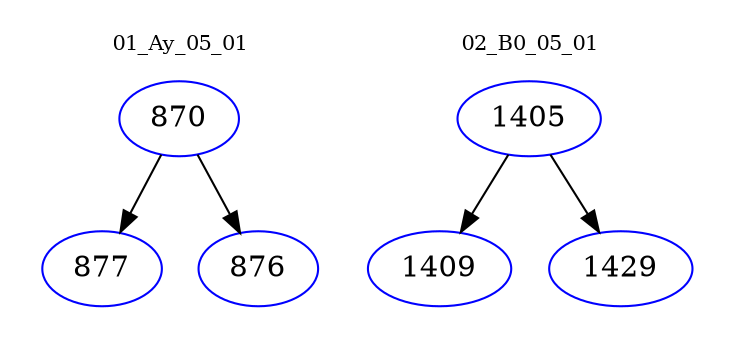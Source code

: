 digraph{
subgraph cluster_0 {
color = white
label = "01_Ay_05_01";
fontsize=10;
T0_870 [label="870", color="blue"]
T0_870 -> T0_877 [color="black"]
T0_877 [label="877", color="blue"]
T0_870 -> T0_876 [color="black"]
T0_876 [label="876", color="blue"]
}
subgraph cluster_1 {
color = white
label = "02_B0_05_01";
fontsize=10;
T1_1405 [label="1405", color="blue"]
T1_1405 -> T1_1409 [color="black"]
T1_1409 [label="1409", color="blue"]
T1_1405 -> T1_1429 [color="black"]
T1_1429 [label="1429", color="blue"]
}
}
